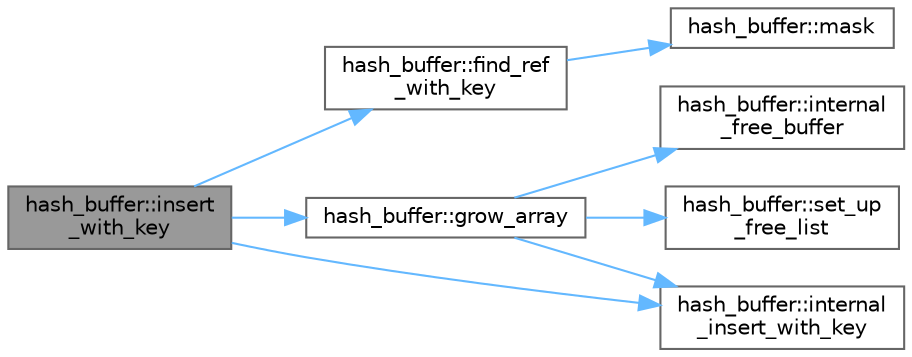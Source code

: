 digraph "hash_buffer::insert_with_key"
{
 // LATEX_PDF_SIZE
  bgcolor="transparent";
  edge [fontname=Helvetica,fontsize=10,labelfontname=Helvetica,labelfontsize=10];
  node [fontname=Helvetica,fontsize=10,shape=box,height=0.2,width=0.4];
  rankdir="LR";
  Node1 [id="Node000001",label="hash_buffer::insert\l_with_key",height=0.2,width=0.4,color="gray40", fillcolor="grey60", style="filled", fontcolor="black",tooltip=" "];
  Node1 -> Node2 [id="edge1_Node000001_Node000002",color="steelblue1",style="solid",tooltip=" "];
  Node2 [id="Node000002",label="hash_buffer::find_ref\l_with_key",height=0.2,width=0.4,color="grey40", fillcolor="white", style="filled",URL="$classhash__buffer.html#a364e0436e15a6cc44f7a9711a310a86e",tooltip=" "];
  Node2 -> Node3 [id="edge2_Node000002_Node000003",color="steelblue1",style="solid",tooltip=" "];
  Node3 [id="Node000003",label="hash_buffer::mask",height=0.2,width=0.4,color="grey40", fillcolor="white", style="filled",URL="$classhash__buffer.html#a4abed10e2e3e8d486935ae0468745383",tooltip=" "];
  Node1 -> Node4 [id="edge3_Node000001_Node000004",color="steelblue1",style="solid",tooltip=" "];
  Node4 [id="Node000004",label="hash_buffer::grow_array",height=0.2,width=0.4,color="grey40", fillcolor="white", style="filled",URL="$classhash__buffer.html#ad597458380749fca8e8d4ddd1fb0007b",tooltip=" "];
  Node4 -> Node5 [id="edge4_Node000004_Node000005",color="steelblue1",style="solid",tooltip=" "];
  Node5 [id="Node000005",label="hash_buffer::internal\l_free_buffer",height=0.2,width=0.4,color="grey40", fillcolor="white", style="filled",URL="$classhash__buffer.html#a02c50534a076713734efe947df96d69f",tooltip=" "];
  Node4 -> Node6 [id="edge5_Node000004_Node000006",color="steelblue1",style="solid",tooltip=" "];
  Node6 [id="Node000006",label="hash_buffer::internal\l_insert_with_key",height=0.2,width=0.4,color="grey40", fillcolor="white", style="filled",URL="$classhash__buffer.html#a2b98927c2d224d86fd4004552722ff11",tooltip=" "];
  Node4 -> Node7 [id="edge6_Node000004_Node000007",color="steelblue1",style="solid",tooltip=" "];
  Node7 [id="Node000007",label="hash_buffer::set_up\l_free_list",height=0.2,width=0.4,color="grey40", fillcolor="white", style="filled",URL="$classhash__buffer.html#a7909f194f16b832ee548994181542f5d",tooltip=" "];
  Node1 -> Node6 [id="edge7_Node000001_Node000006",color="steelblue1",style="solid",tooltip=" "];
}

